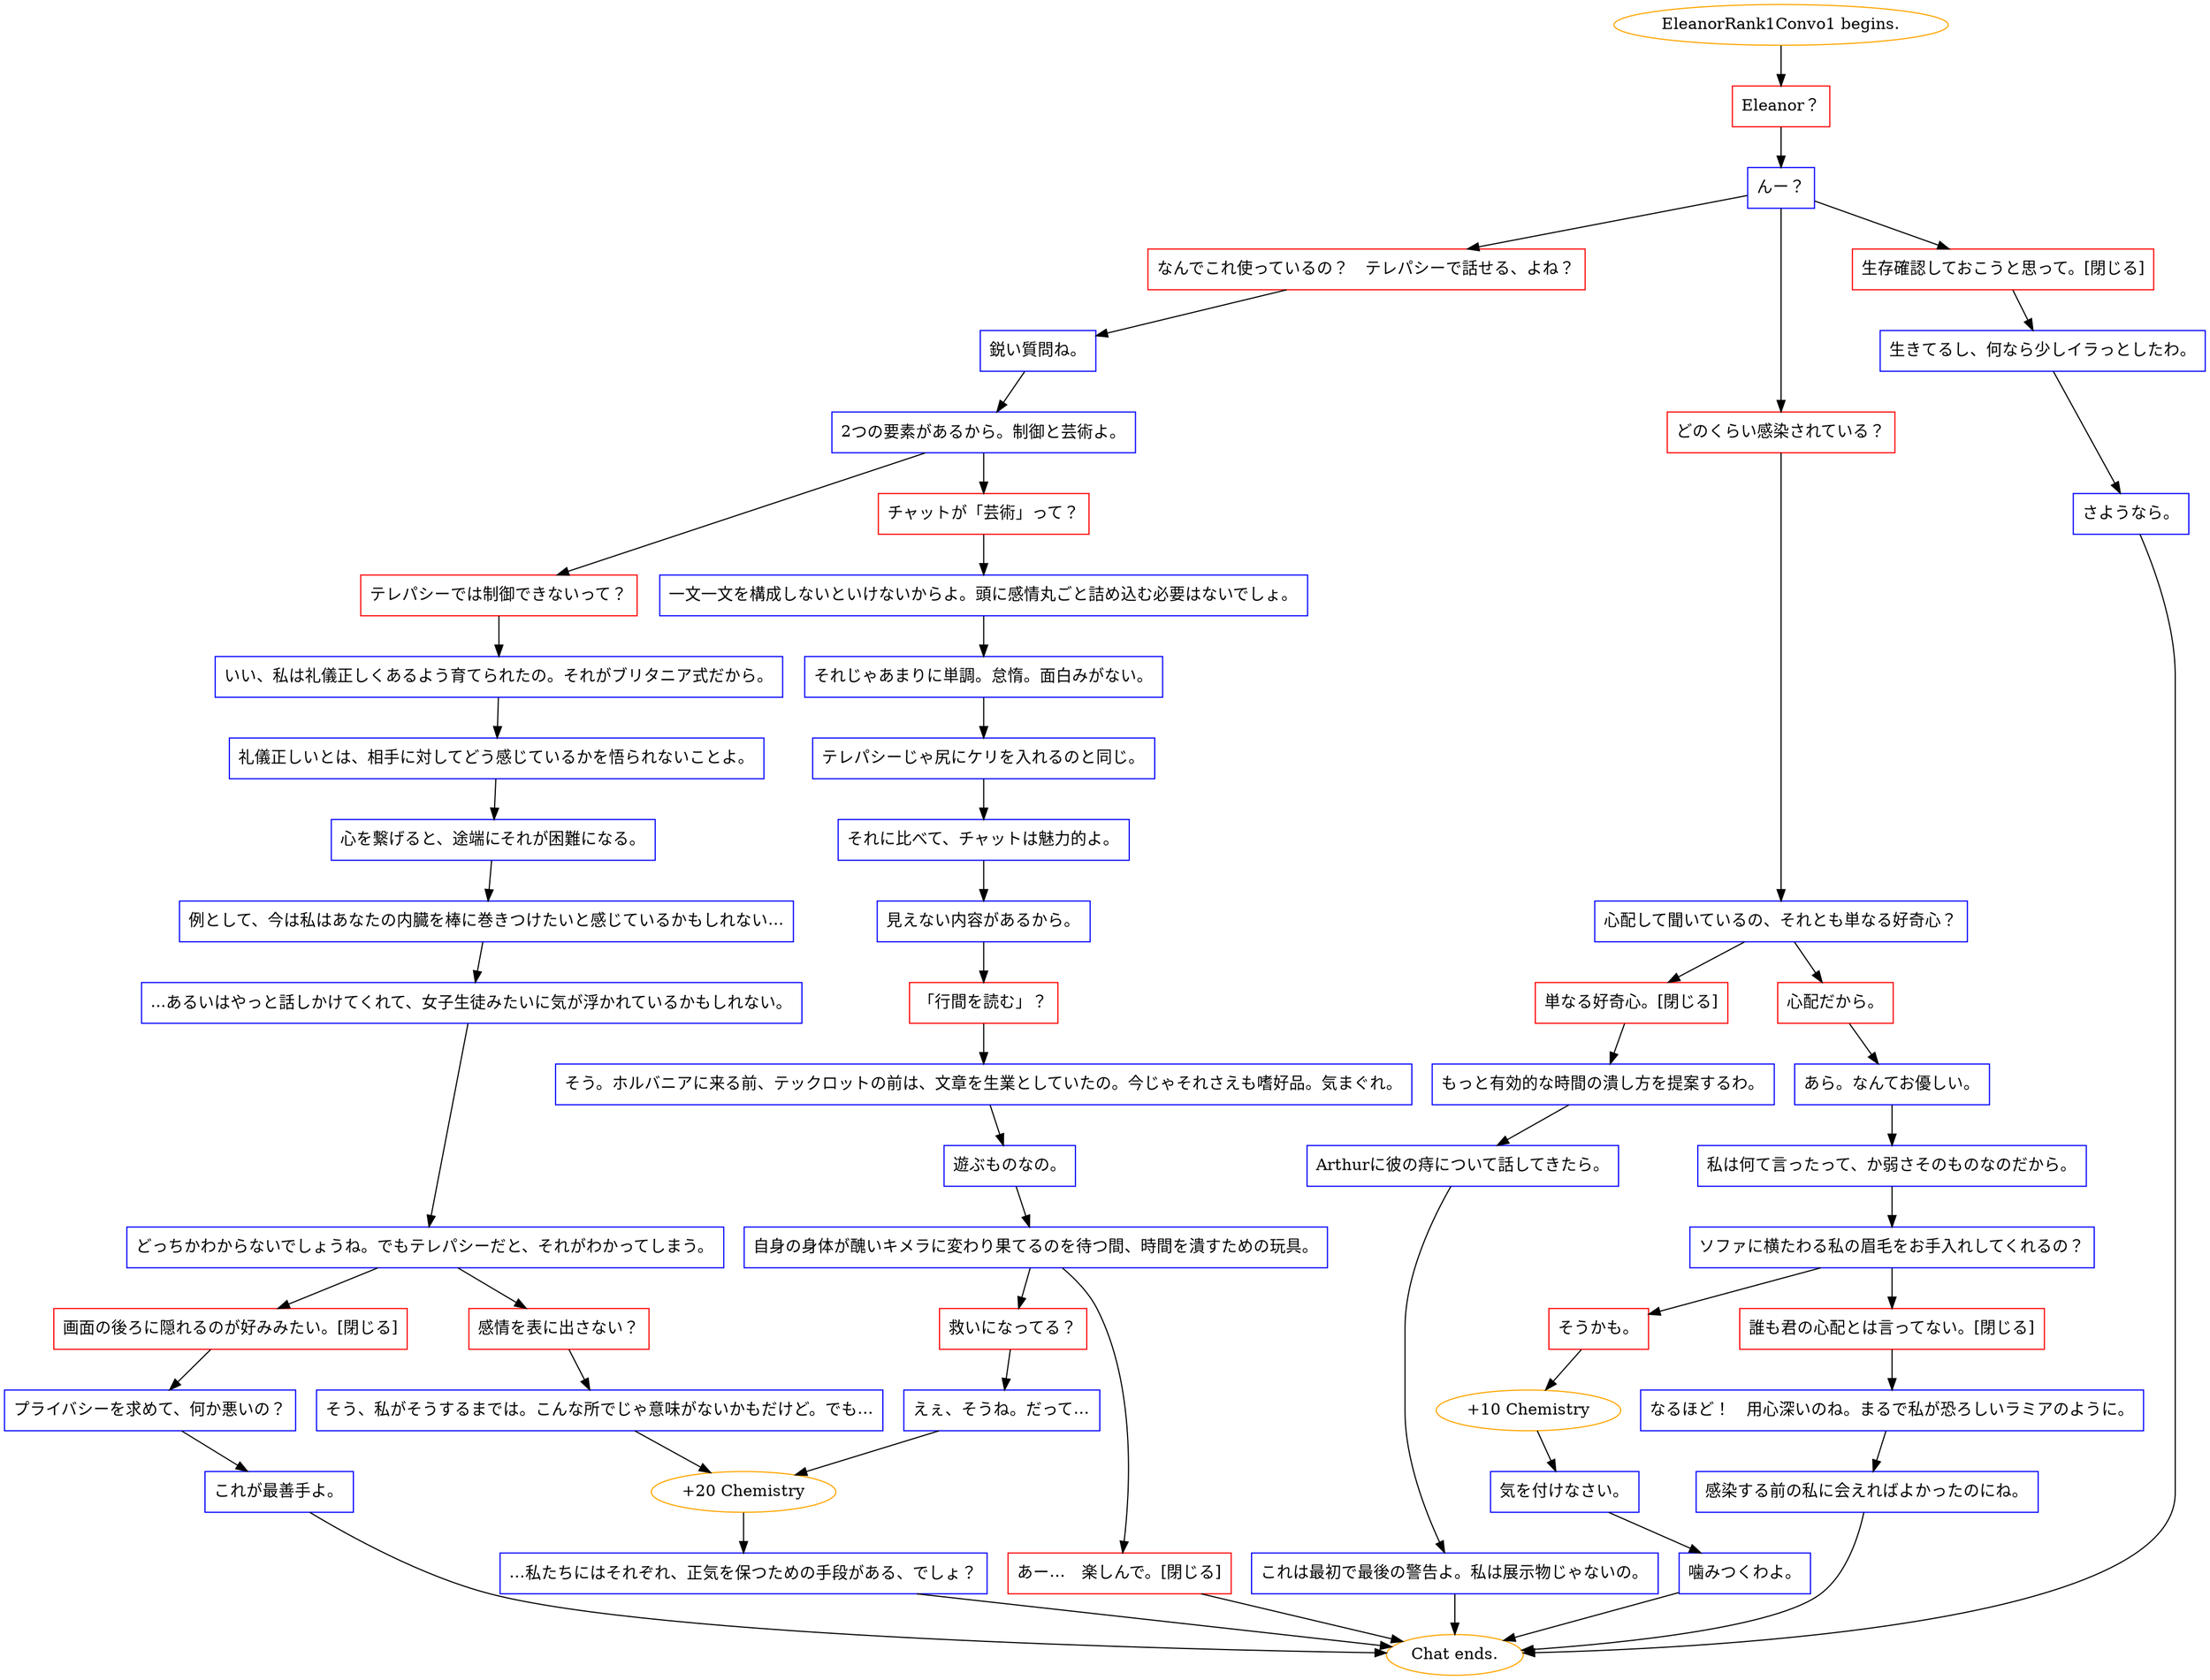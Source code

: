 digraph {
	"EleanorRank1Convo1 begins." [color=orange];
		"EleanorRank1Convo1 begins." -> j3353201346;
	j3353201346 [label="Eleanor？",shape=box,color=red];
		j3353201346 -> j1771560819;
	j1771560819 [label="んー？",shape=box,color=blue];
		j1771560819 -> j54340457;
		j1771560819 -> j1098930096;
		j1771560819 -> j3312501539;
	j54340457 [label="なんでこれ使っているの？　テレパシーで話せる、よね？",shape=box,color=red];
		j54340457 -> j2815623154;
	j1098930096 [label="どのくらい感染されている？",shape=box,color=red];
		j1098930096 -> j1559653953;
	j3312501539 [label="生存確認しておこうと思って。[閉じる]",shape=box,color=red];
		j3312501539 -> j2793758190;
	j2815623154 [label="鋭い質問ね。",shape=box,color=blue];
		j2815623154 -> j2716885995;
	j1559653953 [label="心配して聞いているの、それとも単なる好奇心？",shape=box,color=blue];
		j1559653953 -> j16723841;
		j1559653953 -> j737420864;
	j2793758190 [label="生きてるし、何なら少しイラっとしたわ。",shape=box,color=blue];
		j2793758190 -> j2308698552;
	j2716885995 [label="2つの要素があるから。制御と芸術よ。",shape=box,color=blue];
		j2716885995 -> j3609978717;
		j2716885995 -> j1700736242;
	j16723841 [label="心配だから。",shape=box,color=red];
		j16723841 -> j1002960503;
	j737420864 [label="単なる好奇心。[閉じる]",shape=box,color=red];
		j737420864 -> j306446326;
	j2308698552 [label="さようなら。",shape=box,color=blue];
		j2308698552 -> "Chat ends.";
	j3609978717 [label="テレパシーでは制御できないって？",shape=box,color=red];
		j3609978717 -> j4203993471;
	j1700736242 [label="チャットが「芸術」って？",shape=box,color=red];
		j1700736242 -> j2080119221;
	j1002960503 [label="あら。なんてお優しい。",shape=box,color=blue];
		j1002960503 -> j3596963148;
	j306446326 [label="もっと有効的な時間の潰し方を提案するわ。",shape=box,color=blue];
		j306446326 -> j4041754249;
	"Chat ends." [color=orange];
	j4203993471 [label="いい、私は礼儀正しくあるよう育てられたの。それがブリタニア式だから。",shape=box,color=blue];
		j4203993471 -> j4291927583;
	j2080119221 [label="一文一文を構成しないといけないからよ。頭に感情丸ごと詰め込む必要はないでしょ。",shape=box,color=blue];
		j2080119221 -> j2032949900;
	j3596963148 [label="私は何て言ったって、か弱さそのものなのだから。",shape=box,color=blue];
		j3596963148 -> j1143521637;
	j4041754249 [label="Arthurに彼の痔について話してきたら。",shape=box,color=blue];
		j4041754249 -> j2919928310;
	j4291927583 [label="礼儀正しいとは、相手に対してどう感じているかを悟られないことよ。",shape=box,color=blue];
		j4291927583 -> j3204759128;
	j2032949900 [label="それじゃあまりに単調。怠惰。面白みがない。",shape=box,color=blue];
		j2032949900 -> j1695567795;
	j1143521637 [label="ソファに横たわる私の眉毛をお手入れしてくれるの？",shape=box,color=blue];
		j1143521637 -> j4057044664;
		j1143521637 -> j3222248755;
	j2919928310 [label="これは最初で最後の警告よ。私は展示物じゃないの。",shape=box,color=blue];
		j2919928310 -> "Chat ends.";
	j3204759128 [label="心を繋げると、途端にそれが困難になる。",shape=box,color=blue];
		j3204759128 -> j1795662918;
	j1695567795 [label="テレパシーじゃ尻にケリを入れるのと同じ。",shape=box,color=blue];
		j1695567795 -> j1978979463;
	j4057044664 [label="そうかも。",shape=box,color=red];
		j4057044664 -> j2749906433;
	j3222248755 [label="誰も君の心配とは言ってない。[閉じる]",shape=box,color=red];
		j3222248755 -> j3152413541;
	j1795662918 [label="例として、今は私はあなたの内臓を棒に巻きつけたいと感じているかもしれない…",shape=box,color=blue];
		j1795662918 -> j3787621352;
	j1978979463 [label="それに比べて、チャットは魅力的よ。",shape=box,color=blue];
		j1978979463 -> j1774830126;
	j2749906433 [label="+10 Chemistry",color=orange];
		j2749906433 -> j4072658071;
	j3152413541 [label="なるほど！　用心深いのね。まるで私が恐ろしいラミアのように。",shape=box,color=blue];
		j3152413541 -> j4245301321;
	j3787621352 [label="...あるいはやっと話しかけてくれて、女子生徒みたいに気が浮かれているかもしれない。",shape=box,color=blue];
		j3787621352 -> j2995563748;
	j1774830126 [label="見えない内容があるから。",shape=box,color=blue];
		j1774830126 -> j452108851;
	j4072658071 [label="気を付けなさい。",shape=box,color=blue];
		j4072658071 -> j2652197211;
	j4245301321 [label="感染する前の私に会えればよかったのにね。",shape=box,color=blue];
		j4245301321 -> "Chat ends.";
	j2995563748 [label="どっちかわからないでしょうね。でもテレパシーだと、それがわかってしまう。",shape=box,color=blue];
		j2995563748 -> j2331034808;
		j2995563748 -> j2641364959;
	j452108851 [label="「行間を読む」？",shape=box,color=red];
		j452108851 -> j2096020575;
	j2652197211 [label="噛みつくわよ。",shape=box,color=blue];
		j2652197211 -> "Chat ends.";
	j2331034808 [label="感情を表に出さない？",shape=box,color=red];
		j2331034808 -> j3802695551;
	j2641364959 [label="画面の後ろに隠れるのが好みみたい。[閉じる]",shape=box,color=red];
		j2641364959 -> j4238117747;
	j2096020575 [label="そう。ホルバニアに来る前、テックロットの前は、文章を生業としていたの。今じゃそれさえも嗜好品。気まぐれ。",shape=box,color=blue];
		j2096020575 -> j2544967560;
	j3802695551 [label="そう、私がそうするまでは。こんな所でじゃ意味がないかもだけど。でも…",shape=box,color=blue];
		j3802695551 -> j645764094;
	j4238117747 [label="プライバシーを求めて、何か悪いの？",shape=box,color=blue];
		j4238117747 -> j3080962893;
	j2544967560 [label="遊ぶものなの。",shape=box,color=blue];
		j2544967560 -> j251641010;
	j645764094 [label="+20 Chemistry",color=orange];
		j645764094 -> j1688474067;
	j3080962893 [label="これが最善手よ。",shape=box,color=blue];
		j3080962893 -> "Chat ends.";
	j251641010 [label="自身の身体が醜いキメラに変わり果てるのを待つ間、時間を潰すための玩具。",shape=box,color=blue];
		j251641010 -> j3385412059;
		j251641010 -> j85192514;
	j1688474067 [label="…私たちにはそれぞれ、正気を保つための手段がある、でしょ？",shape=box,color=blue];
		j1688474067 -> "Chat ends.";
	j3385412059 [label="救いになってる？",shape=box,color=red];
		j3385412059 -> j16647003;
	j85192514 [label="あー…　楽しんで。[閉じる]",shape=box,color=red];
		j85192514 -> "Chat ends.";
	j16647003 [label="えぇ、そうね。だって…",shape=box,color=blue];
		j16647003 -> j645764094;
}